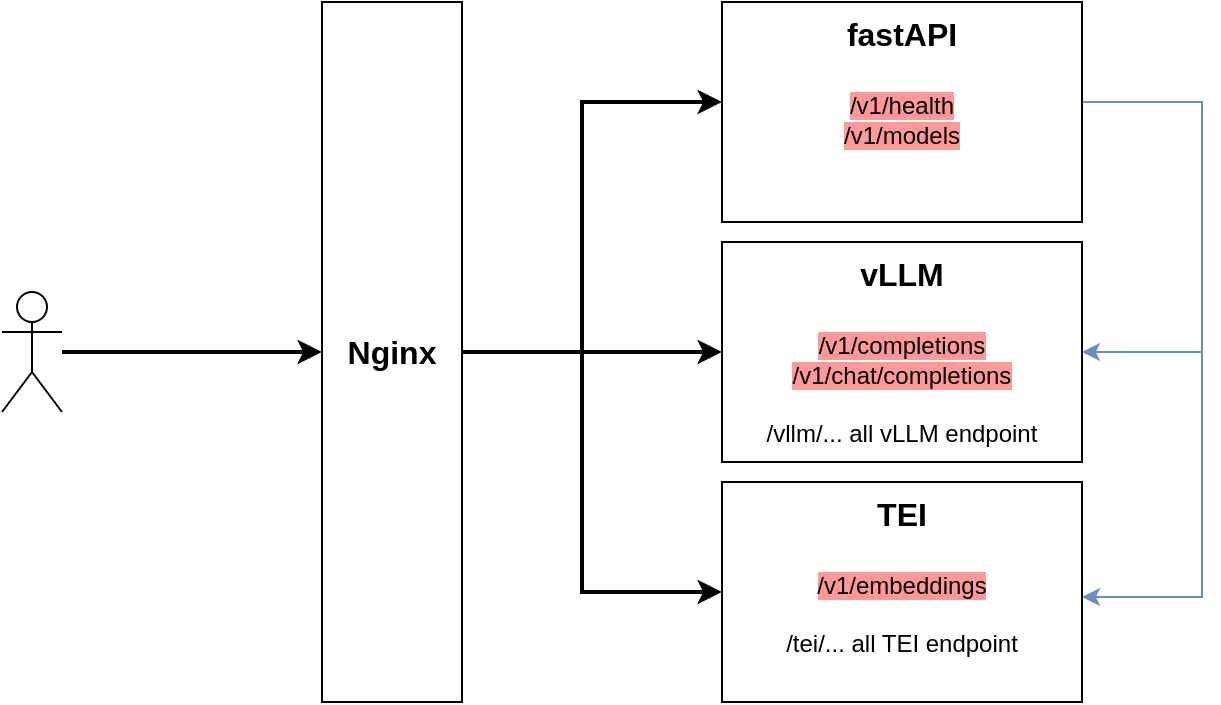 <mxfile version="24.4.13" type="device">
  <diagram name="Page-1" id="AN4YA2UU6unwzrUZjFgV">
    <mxGraphModel dx="867" dy="551" grid="1" gridSize="10" guides="1" tooltips="1" connect="1" arrows="1" fold="1" page="1" pageScale="1" pageWidth="827" pageHeight="1169" math="0" shadow="0">
      <root>
        <mxCell id="0" />
        <mxCell id="1" parent="0" />
        <mxCell id="PZtLkHXbVacX9SctIBWn-6" style="edgeStyle=orthogonalEdgeStyle;rounded=0;orthogonalLoop=1;jettySize=auto;html=1;strokeWidth=2;" edge="1" parent="1" source="PZtLkHXbVacX9SctIBWn-5" target="PZtLkHXbVacX9SctIBWn-7">
          <mxGeometry relative="1" as="geometry">
            <mxPoint x="510" y="300" as="targetPoint" />
            <Array as="points">
              <mxPoint x="310" y="375" />
              <mxPoint x="310" y="250" />
            </Array>
          </mxGeometry>
        </mxCell>
        <mxCell id="PZtLkHXbVacX9SctIBWn-9" style="edgeStyle=orthogonalEdgeStyle;rounded=0;orthogonalLoop=1;jettySize=auto;html=1;strokeWidth=2;" edge="1" parent="1" source="PZtLkHXbVacX9SctIBWn-5" target="PZtLkHXbVacX9SctIBWn-8">
          <mxGeometry relative="1" as="geometry" />
        </mxCell>
        <mxCell id="PZtLkHXbVacX9SctIBWn-11" style="edgeStyle=orthogonalEdgeStyle;rounded=0;orthogonalLoop=1;jettySize=auto;html=1;exitX=1;exitY=0.5;exitDx=0;exitDy=0;entryX=0;entryY=0.5;entryDx=0;entryDy=0;strokeWidth=2;" edge="1" parent="1" source="PZtLkHXbVacX9SctIBWn-5" target="PZtLkHXbVacX9SctIBWn-10">
          <mxGeometry relative="1" as="geometry">
            <Array as="points">
              <mxPoint x="310" y="375" />
              <mxPoint x="310" y="495" />
            </Array>
          </mxGeometry>
        </mxCell>
        <mxCell id="PZtLkHXbVacX9SctIBWn-5" value="&lt;font style=&quot;font-size: 16px;&quot;&gt;&lt;b&gt;Nginx&lt;/b&gt;&lt;/font&gt;" style="rounded=0;whiteSpace=wrap;html=1;verticalAlign=middle;" vertex="1" parent="1">
          <mxGeometry x="180" y="200" width="70" height="350" as="geometry" />
        </mxCell>
        <mxCell id="PZtLkHXbVacX9SctIBWn-15" style="edgeStyle=orthogonalEdgeStyle;rounded=0;orthogonalLoop=1;jettySize=auto;html=1;entryX=1;entryY=0.5;entryDx=0;entryDy=0;fillColor=#dae8fc;strokeColor=#6c8ebf;" edge="1" parent="1" source="PZtLkHXbVacX9SctIBWn-7" target="PZtLkHXbVacX9SctIBWn-8">
          <mxGeometry relative="1" as="geometry">
            <Array as="points">
              <mxPoint x="620" y="250" />
              <mxPoint x="620" y="375" />
            </Array>
          </mxGeometry>
        </mxCell>
        <mxCell id="PZtLkHXbVacX9SctIBWn-16" style="edgeStyle=orthogonalEdgeStyle;rounded=0;orthogonalLoop=1;jettySize=auto;html=1;entryX=1;entryY=0.75;entryDx=0;entryDy=0;fillColor=#dae8fc;strokeColor=#6c8ebf;" edge="1" parent="1">
          <mxGeometry relative="1" as="geometry">
            <mxPoint x="560" y="230.0" as="sourcePoint" />
            <mxPoint x="560" y="497.46" as="targetPoint" />
            <Array as="points">
              <mxPoint x="560" y="250" />
              <mxPoint x="620" y="250" />
              <mxPoint x="620" y="498" />
            </Array>
          </mxGeometry>
        </mxCell>
        <mxCell id="PZtLkHXbVacX9SctIBWn-7" value="&lt;b&gt;fastAPI&lt;/b&gt;&lt;div&gt;&lt;b&gt;&lt;br&gt;&lt;/b&gt;&lt;/div&gt;&lt;div style=&quot;font-size: 12px;&quot;&gt;&lt;font style=&quot;font-size: 12px; background-color: rgb(255, 153, 153);&quot;&gt;/v1/health&lt;/font&gt;&lt;/div&gt;&lt;div style=&quot;font-size: 12px;&quot;&gt;&lt;font style=&quot;font-size: 12px; background-color: rgb(255, 153, 153);&quot;&gt;/v1/models&lt;/font&gt;&lt;/div&gt;" style="rounded=0;whiteSpace=wrap;html=1;fontSize=16;verticalAlign=top;" vertex="1" parent="1">
          <mxGeometry x="380" y="200" width="180" height="110" as="geometry" />
        </mxCell>
        <mxCell id="PZtLkHXbVacX9SctIBWn-8" value="&lt;b&gt;&lt;font style=&quot;font-size: 16px;&quot;&gt;vLLM&lt;/font&gt;&lt;/b&gt;&lt;div&gt;&lt;b&gt;&lt;font style=&quot;font-size: 16px;&quot;&gt;&lt;br&gt;&lt;/font&gt;&lt;/b&gt;&lt;/div&gt;&lt;div&gt;&lt;font style=&quot;font-size: 12px; background-color: rgb(255, 153, 153);&quot;&gt;/v1/completions&lt;/font&gt;&lt;/div&gt;&lt;div&gt;&lt;font style=&quot;font-size: 12px; background-color: rgb(255, 153, 153);&quot;&gt;/v1/chat/completions&lt;/font&gt;&lt;/div&gt;&lt;div&gt;&lt;font style=&quot;font-size: 12px;&quot;&gt;&lt;br&gt;&lt;/font&gt;&lt;/div&gt;&lt;div&gt;&lt;font style=&quot;font-size: 12px;&quot;&gt;/vllm/... all vLLM endpoint&lt;/font&gt;&lt;/div&gt;" style="rounded=0;whiteSpace=wrap;html=1;verticalAlign=top;" vertex="1" parent="1">
          <mxGeometry x="380" y="320" width="180" height="110" as="geometry" />
        </mxCell>
        <mxCell id="PZtLkHXbVacX9SctIBWn-10" value="&lt;b&gt;&lt;font style=&quot;font-size: 16px;&quot;&gt;TEI&lt;/font&gt;&lt;/b&gt;&lt;div&gt;&lt;b&gt;&lt;font style=&quot;font-size: 16px;&quot;&gt;&lt;br&gt;&lt;/font&gt;&lt;/b&gt;&lt;/div&gt;&lt;div&gt;&lt;font style=&quot;font-size: 12px; background-color: rgb(255, 153, 153);&quot;&gt;/v1/embeddings&lt;/font&gt;&lt;/div&gt;&lt;div&gt;&lt;font style=&quot;font-size: 12px;&quot;&gt;&lt;br&gt;&lt;/font&gt;&lt;/div&gt;&lt;div&gt;/tei/... all TEI endpoint&lt;/div&gt;" style="rounded=0;whiteSpace=wrap;html=1;verticalAlign=top;" vertex="1" parent="1">
          <mxGeometry x="380" y="440" width="180" height="110" as="geometry" />
        </mxCell>
        <mxCell id="PZtLkHXbVacX9SctIBWn-18" style="edgeStyle=orthogonalEdgeStyle;rounded=0;orthogonalLoop=1;jettySize=auto;html=1;entryX=0;entryY=0.5;entryDx=0;entryDy=0;strokeWidth=2;" edge="1" parent="1" source="PZtLkHXbVacX9SctIBWn-17" target="PZtLkHXbVacX9SctIBWn-5">
          <mxGeometry relative="1" as="geometry" />
        </mxCell>
        <mxCell id="PZtLkHXbVacX9SctIBWn-17" value="" style="shape=umlActor;verticalLabelPosition=bottom;verticalAlign=top;html=1;outlineConnect=0;" vertex="1" parent="1">
          <mxGeometry x="20" y="345" width="30" height="60" as="geometry" />
        </mxCell>
      </root>
    </mxGraphModel>
  </diagram>
</mxfile>
